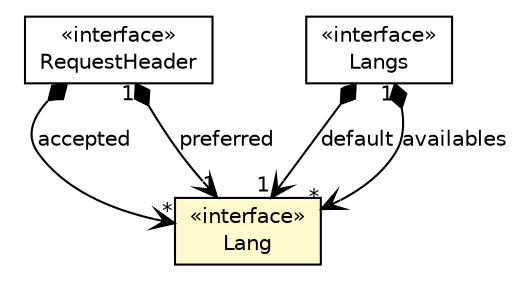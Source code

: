 #!/usr/local/bin/dot
#
# Class diagram 
# Generated by UMLGraph version R5_6-24-gf6e263 (http://www.umlgraph.org/)
#

digraph G {
	edge [fontname="Helvetica",fontsize=10,labelfontname="Helvetica",labelfontsize=10];
	node [fontname="Helvetica",fontsize=10,shape=plaintext];
	nodesep=0.25;
	ranksep=0.5;
	// io.werval.api.http.RequestHeader
	c24897 [label=<<table title="io.werval.api.http.RequestHeader" border="0" cellborder="1" cellspacing="0" cellpadding="2" port="p" href="../http/RequestHeader.html">
		<tr><td><table border="0" cellspacing="0" cellpadding="1">
<tr><td align="center" balign="center"> &#171;interface&#187; </td></tr>
<tr><td align="center" balign="center"> RequestHeader </td></tr>
		</table></td></tr>
		</table>>, URL="../http/RequestHeader.html", fontname="Helvetica", fontcolor="black", fontsize=10.0];
	// io.werval.api.i18n.Lang
	c24902 [label=<<table title="io.werval.api.i18n.Lang" border="0" cellborder="1" cellspacing="0" cellpadding="2" port="p" bgcolor="lemonChiffon" href="./Lang.html">
		<tr><td><table border="0" cellspacing="0" cellpadding="1">
<tr><td align="center" balign="center"> &#171;interface&#187; </td></tr>
<tr><td align="center" balign="center"> Lang </td></tr>
		</table></td></tr>
		</table>>, URL="./Lang.html", fontname="Helvetica", fontcolor="black", fontsize=10.0];
	// io.werval.api.i18n.Langs
	c24903 [label=<<table title="io.werval.api.i18n.Langs" border="0" cellborder="1" cellspacing="0" cellpadding="2" port="p" href="./Langs.html">
		<tr><td><table border="0" cellspacing="0" cellpadding="1">
<tr><td align="center" balign="center"> &#171;interface&#187; </td></tr>
<tr><td align="center" balign="center"> Langs </td></tr>
		</table></td></tr>
		</table>>, URL="./Langs.html", fontname="Helvetica", fontcolor="black", fontsize=10.0];
	// io.werval.api.http.RequestHeader NAVCOMPOSED io.werval.api.i18n.Lang
	c24897:p -> c24902:p [taillabel="1", label="accepted", headlabel="*", fontname="Helvetica", fontcolor="black", fontsize=10.0, color="black", arrowhead=open, arrowtail=diamond, dir=both];
	// io.werval.api.http.RequestHeader NAVCOMPOSED io.werval.api.i18n.Lang
	c24897:p -> c24902:p [taillabel="1", label="preferred", headlabel="1", fontname="Helvetica", fontcolor="black", fontsize=10.0, color="black", arrowhead=open, arrowtail=diamond, dir=both];
	// io.werval.api.i18n.Langs NAVCOMPOSED io.werval.api.i18n.Lang
	c24903:p -> c24902:p [taillabel="1", label="default", headlabel="1", fontname="Helvetica", fontcolor="black", fontsize=10.0, color="black", arrowhead=open, arrowtail=diamond, dir=both];
	// io.werval.api.i18n.Langs NAVCOMPOSED io.werval.api.i18n.Lang
	c24903:p -> c24902:p [taillabel="1", label="availables", headlabel="*", fontname="Helvetica", fontcolor="black", fontsize=10.0, color="black", arrowhead=open, arrowtail=diamond, dir=both];
}

